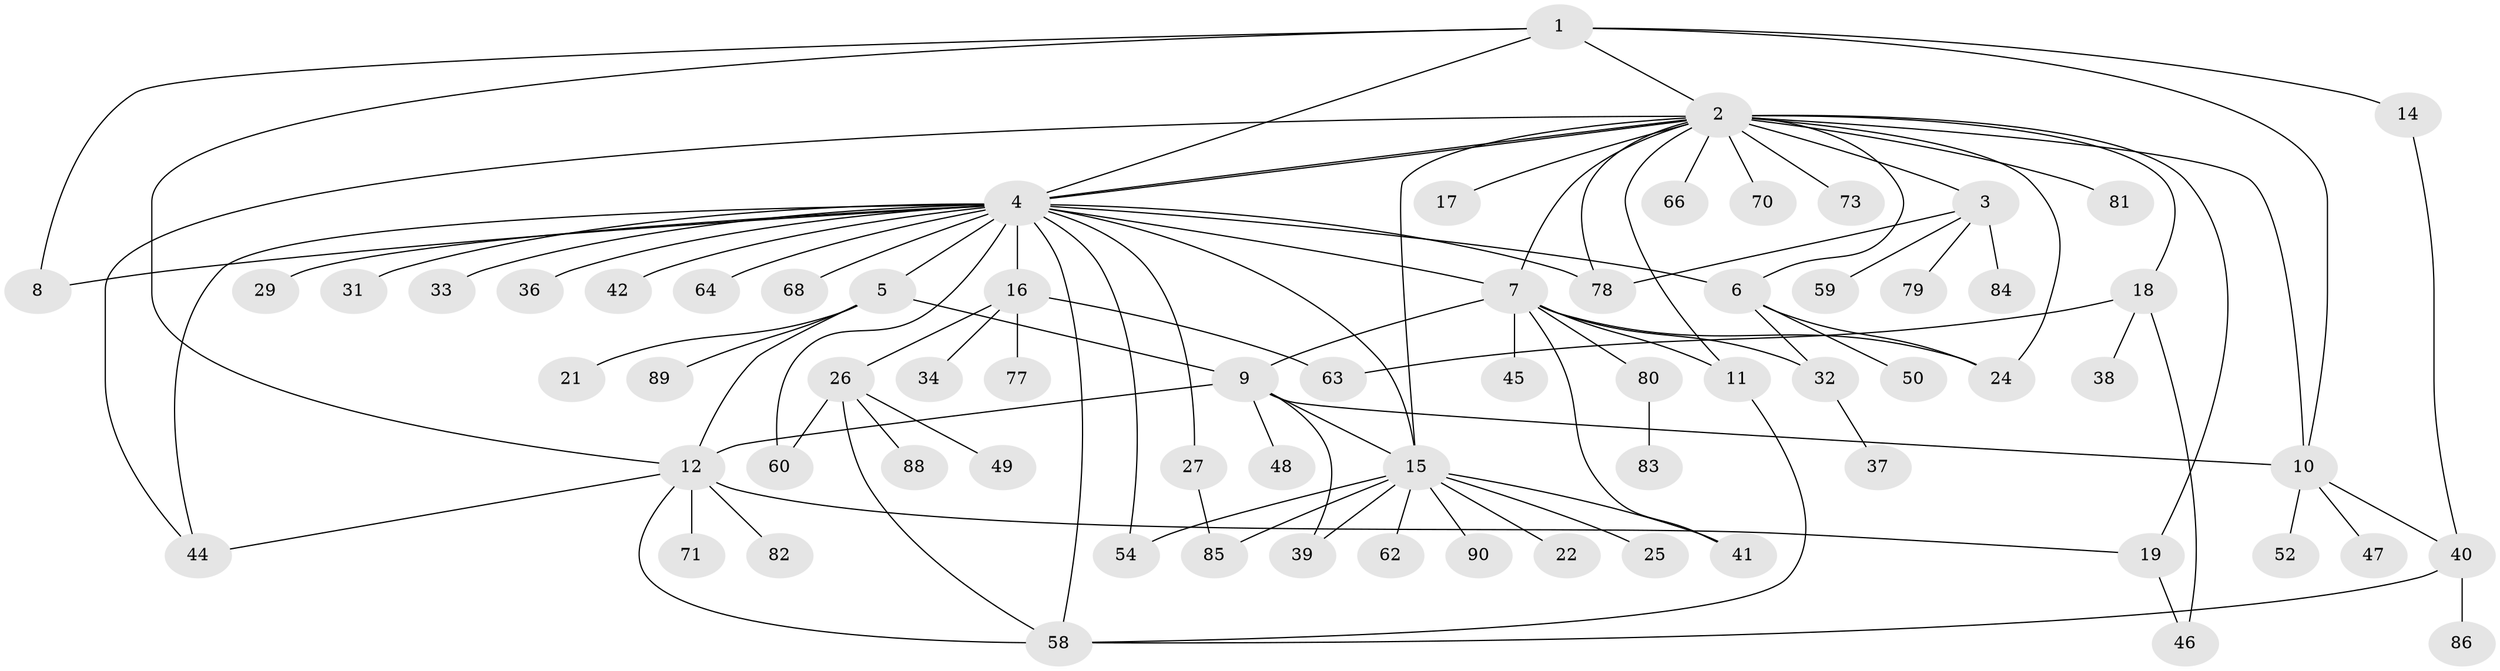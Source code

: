 // original degree distribution, {6: 0.03296703296703297, 19: 0.01098901098901099, 2: 0.18681318681318682, 24: 0.01098901098901099, 5: 0.07692307692307693, 3: 0.15384615384615385, 10: 0.02197802197802198, 7: 0.01098901098901099, 1: 0.4725274725274725, 4: 0.02197802197802198}
// Generated by graph-tools (version 1.1) at 2025/41/03/06/25 10:41:48]
// undirected, 69 vertices, 101 edges
graph export_dot {
graph [start="1"]
  node [color=gray90,style=filled];
  1 [super="+30"];
  2 [super="+65"];
  3 [super="+43"];
  4 [super="+55"];
  5 [super="+53"];
  6 [super="+20"];
  7 [super="+28"];
  8;
  9 [super="+13"];
  10 [super="+61"];
  11 [super="+69"];
  12 [super="+57"];
  14;
  15 [super="+75"];
  16;
  17;
  18 [super="+23"];
  19 [super="+35"];
  21;
  22;
  24 [super="+67"];
  25;
  26 [super="+76"];
  27;
  29;
  31;
  32;
  33;
  34 [super="+74"];
  36;
  37 [super="+56"];
  38;
  39;
  40 [super="+51"];
  41;
  42;
  44;
  45;
  46;
  47;
  48;
  49;
  50;
  52;
  54 [super="+72"];
  58 [super="+91"];
  59;
  60;
  62;
  63;
  64;
  66;
  68;
  70;
  71;
  73;
  77;
  78;
  79;
  80 [super="+87"];
  81;
  82;
  83;
  84;
  85;
  86;
  88;
  89;
  90;
  1 -- 2;
  1 -- 8;
  1 -- 10;
  1 -- 12;
  1 -- 14;
  1 -- 4;
  2 -- 3 [weight=2];
  2 -- 4;
  2 -- 4;
  2 -- 6;
  2 -- 7;
  2 -- 15;
  2 -- 17;
  2 -- 18;
  2 -- 19;
  2 -- 44;
  2 -- 66;
  2 -- 70;
  2 -- 73;
  2 -- 78;
  2 -- 81;
  2 -- 11;
  2 -- 24;
  2 -- 10;
  3 -- 84;
  3 -- 59;
  3 -- 78;
  3 -- 79;
  4 -- 5;
  4 -- 6 [weight=2];
  4 -- 7;
  4 -- 8;
  4 -- 15;
  4 -- 16;
  4 -- 27;
  4 -- 29;
  4 -- 31;
  4 -- 33;
  4 -- 36;
  4 -- 42;
  4 -- 44;
  4 -- 54;
  4 -- 60;
  4 -- 64;
  4 -- 68;
  4 -- 78;
  4 -- 58;
  5 -- 21;
  5 -- 12;
  5 -- 9;
  5 -- 89;
  6 -- 32;
  6 -- 50;
  6 -- 24;
  7 -- 9;
  7 -- 11;
  7 -- 24;
  7 -- 32;
  7 -- 41;
  7 -- 45;
  7 -- 80;
  9 -- 12;
  9 -- 15;
  9 -- 48;
  9 -- 10;
  9 -- 39;
  10 -- 40;
  10 -- 47;
  10 -- 52;
  11 -- 58;
  12 -- 19;
  12 -- 44;
  12 -- 58;
  12 -- 82;
  12 -- 71;
  14 -- 40;
  15 -- 22;
  15 -- 25;
  15 -- 41;
  15 -- 62;
  15 -- 85;
  15 -- 90;
  15 -- 39;
  15 -- 54;
  16 -- 26;
  16 -- 34;
  16 -- 63;
  16 -- 77;
  18 -- 38;
  18 -- 46;
  18 -- 63;
  19 -- 46;
  26 -- 49;
  26 -- 60;
  26 -- 88;
  26 -- 58;
  27 -- 85;
  32 -- 37;
  40 -- 86;
  40 -- 58;
  80 -- 83;
}
